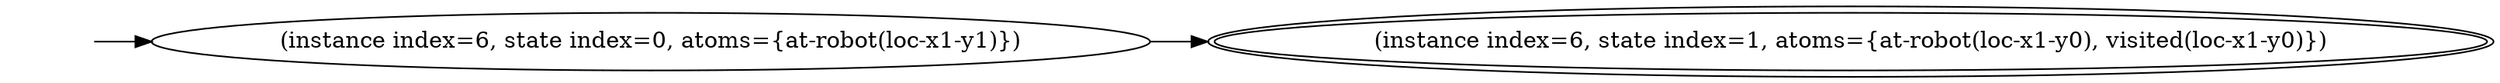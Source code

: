 digraph {
rankdir="LR"
s0[label="(instance index=6, state index=0, atoms={at-robot(loc-x1-y1)})"]
s1[peripheries=2,label="(instance index=6, state index=1, atoms={at-robot(loc-x1-y0), visited(loc-x1-y0)})"]
Dangling [ label = "", style = invis ]
{ rank = same; Dangling }
Dangling -> s0
{ rank = same; s0}
{ rank = same; s1}
{
s0->s1
}
{
}
}
